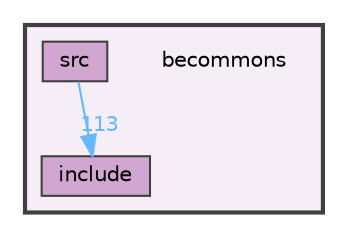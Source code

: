 digraph "becommons"
{
 // LATEX_PDF_SIZE
  bgcolor="transparent";
  edge [fontname=Helvetica,fontsize=10,labelfontname=Helvetica,labelfontsize=10];
  node [fontname=Helvetica,fontsize=10,shape=box,height=0.2,width=0.4];
  compound=true
  subgraph clusterdir_0394786a11e0dfde3dca27fdccf84bfd {
    graph [ bgcolor="#f6eef6", pencolor="grey25", label="", fontname=Helvetica,fontsize=10 style="filled,bold", URL="dir_0394786a11e0dfde3dca27fdccf84bfd.html",tooltip=""]
    dir_0394786a11e0dfde3dca27fdccf84bfd [shape=plaintext, label="becommons"];
  dir_9a744b5567c265deacf566b467d8af59 [label="include", fillcolor="#d1a7d1", color="grey25", style="filled", URL="dir_9a744b5567c265deacf566b467d8af59.html",tooltip=""];
  dir_c4122870b4eb0ef02862e41dabd11367 [label="src", fillcolor="#d1a7d1", color="grey25", style="filled", URL="dir_c4122870b4eb0ef02862e41dabd11367.html",tooltip=""];
  }
  dir_c4122870b4eb0ef02862e41dabd11367->dir_9a744b5567c265deacf566b467d8af59 [headlabel="113", labeldistance=1.5 headhref="dir_000027_000016.html" href="dir_000027_000016.html" color="steelblue1" fontcolor="steelblue1"];
}
